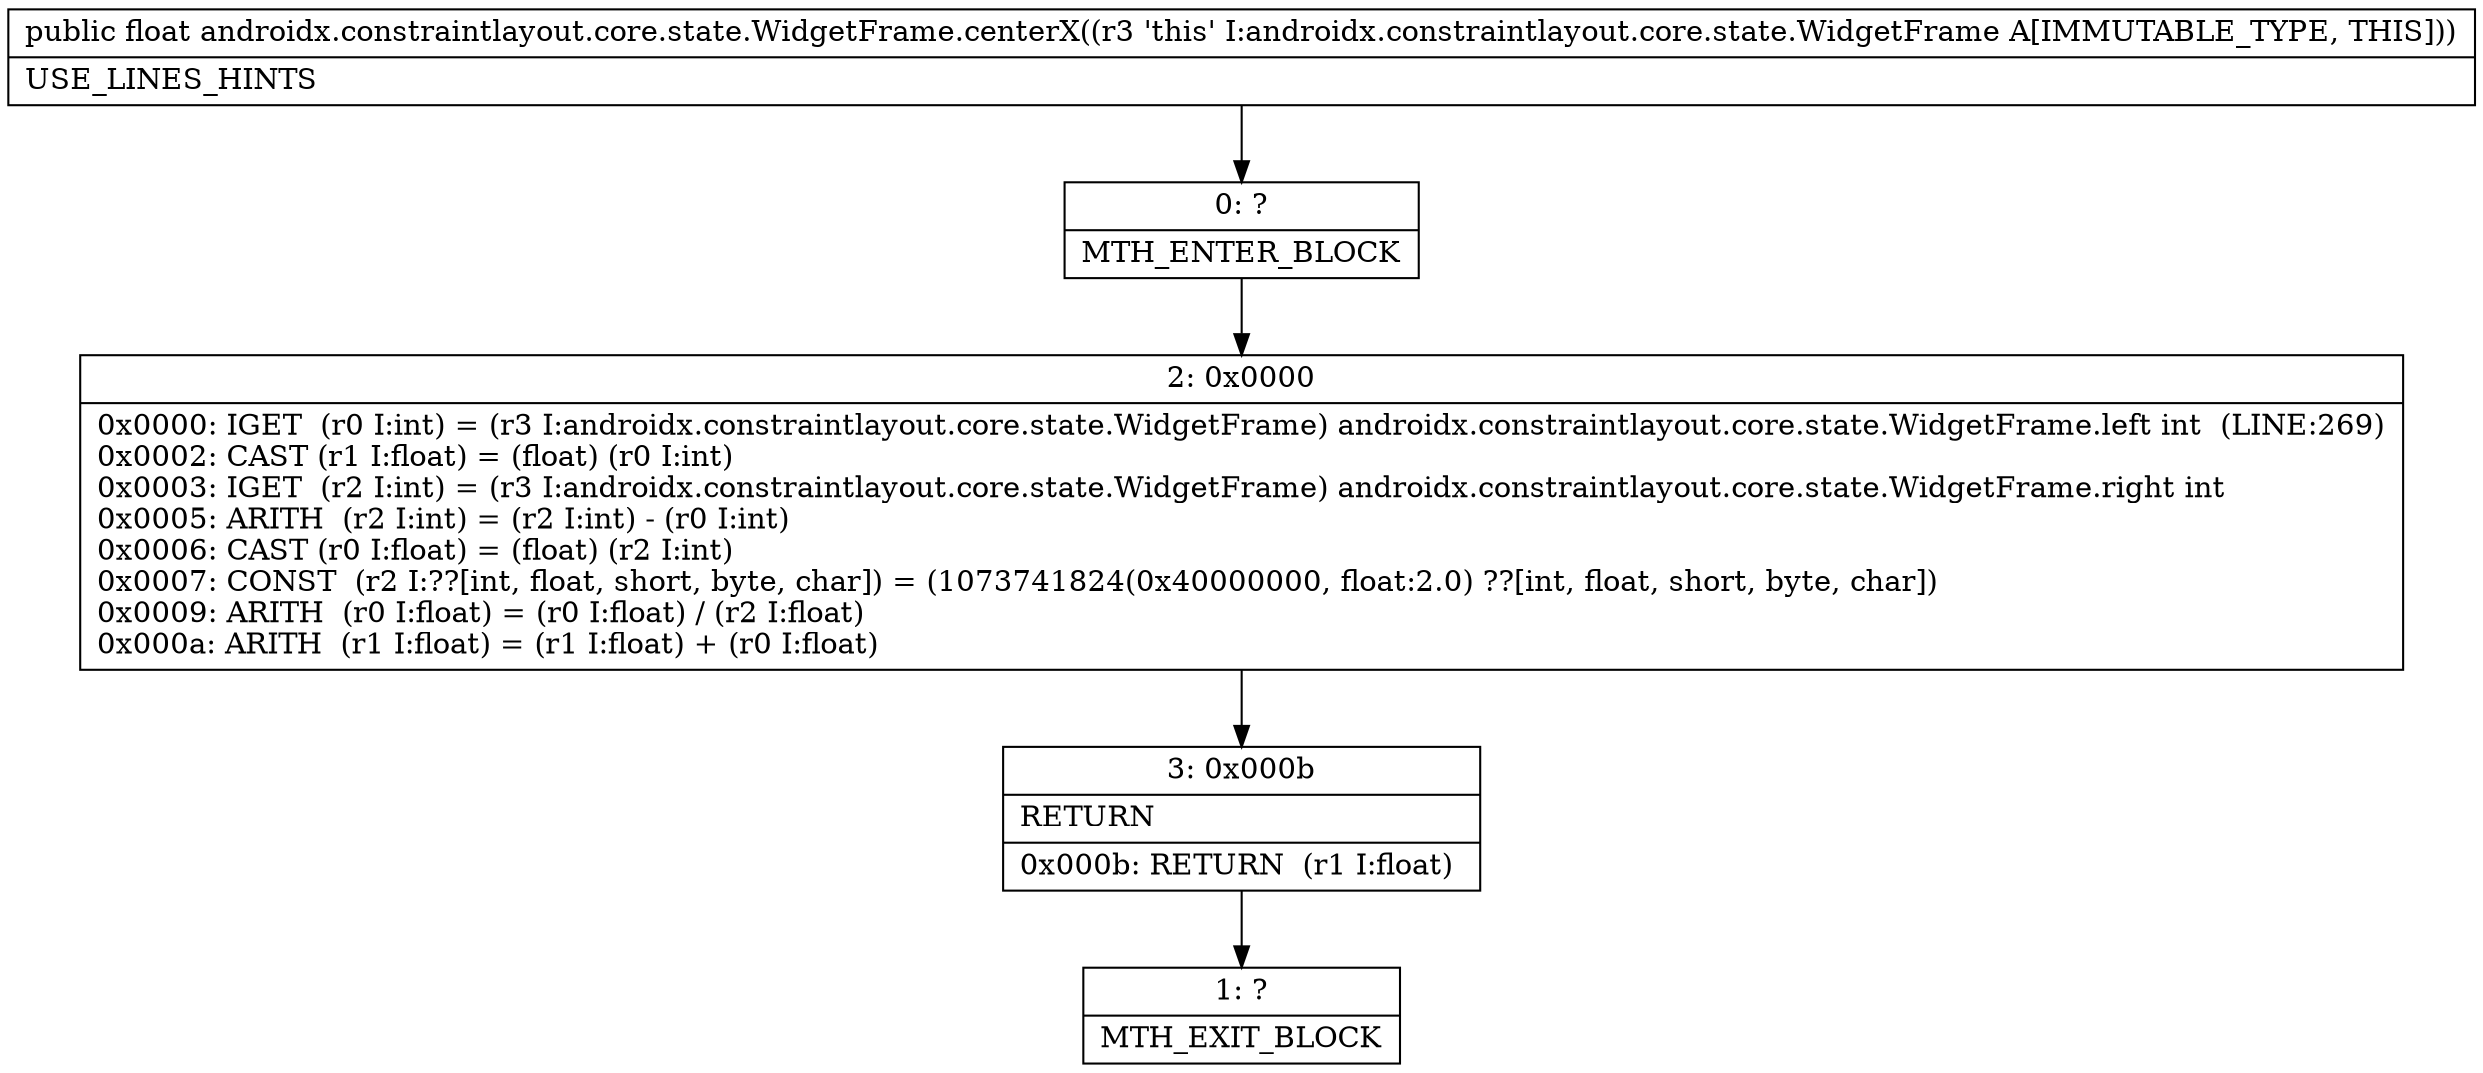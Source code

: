 digraph "CFG forandroidx.constraintlayout.core.state.WidgetFrame.centerX()F" {
Node_0 [shape=record,label="{0\:\ ?|MTH_ENTER_BLOCK\l}"];
Node_2 [shape=record,label="{2\:\ 0x0000|0x0000: IGET  (r0 I:int) = (r3 I:androidx.constraintlayout.core.state.WidgetFrame) androidx.constraintlayout.core.state.WidgetFrame.left int  (LINE:269)\l0x0002: CAST (r1 I:float) = (float) (r0 I:int) \l0x0003: IGET  (r2 I:int) = (r3 I:androidx.constraintlayout.core.state.WidgetFrame) androidx.constraintlayout.core.state.WidgetFrame.right int \l0x0005: ARITH  (r2 I:int) = (r2 I:int) \- (r0 I:int) \l0x0006: CAST (r0 I:float) = (float) (r2 I:int) \l0x0007: CONST  (r2 I:??[int, float, short, byte, char]) = (1073741824(0x40000000, float:2.0) ??[int, float, short, byte, char]) \l0x0009: ARITH  (r0 I:float) = (r0 I:float) \/ (r2 I:float) \l0x000a: ARITH  (r1 I:float) = (r1 I:float) + (r0 I:float) \l}"];
Node_3 [shape=record,label="{3\:\ 0x000b|RETURN\l|0x000b: RETURN  (r1 I:float) \l}"];
Node_1 [shape=record,label="{1\:\ ?|MTH_EXIT_BLOCK\l}"];
MethodNode[shape=record,label="{public float androidx.constraintlayout.core.state.WidgetFrame.centerX((r3 'this' I:androidx.constraintlayout.core.state.WidgetFrame A[IMMUTABLE_TYPE, THIS]))  | USE_LINES_HINTS\l}"];
MethodNode -> Node_0;Node_0 -> Node_2;
Node_2 -> Node_3;
Node_3 -> Node_1;
}

